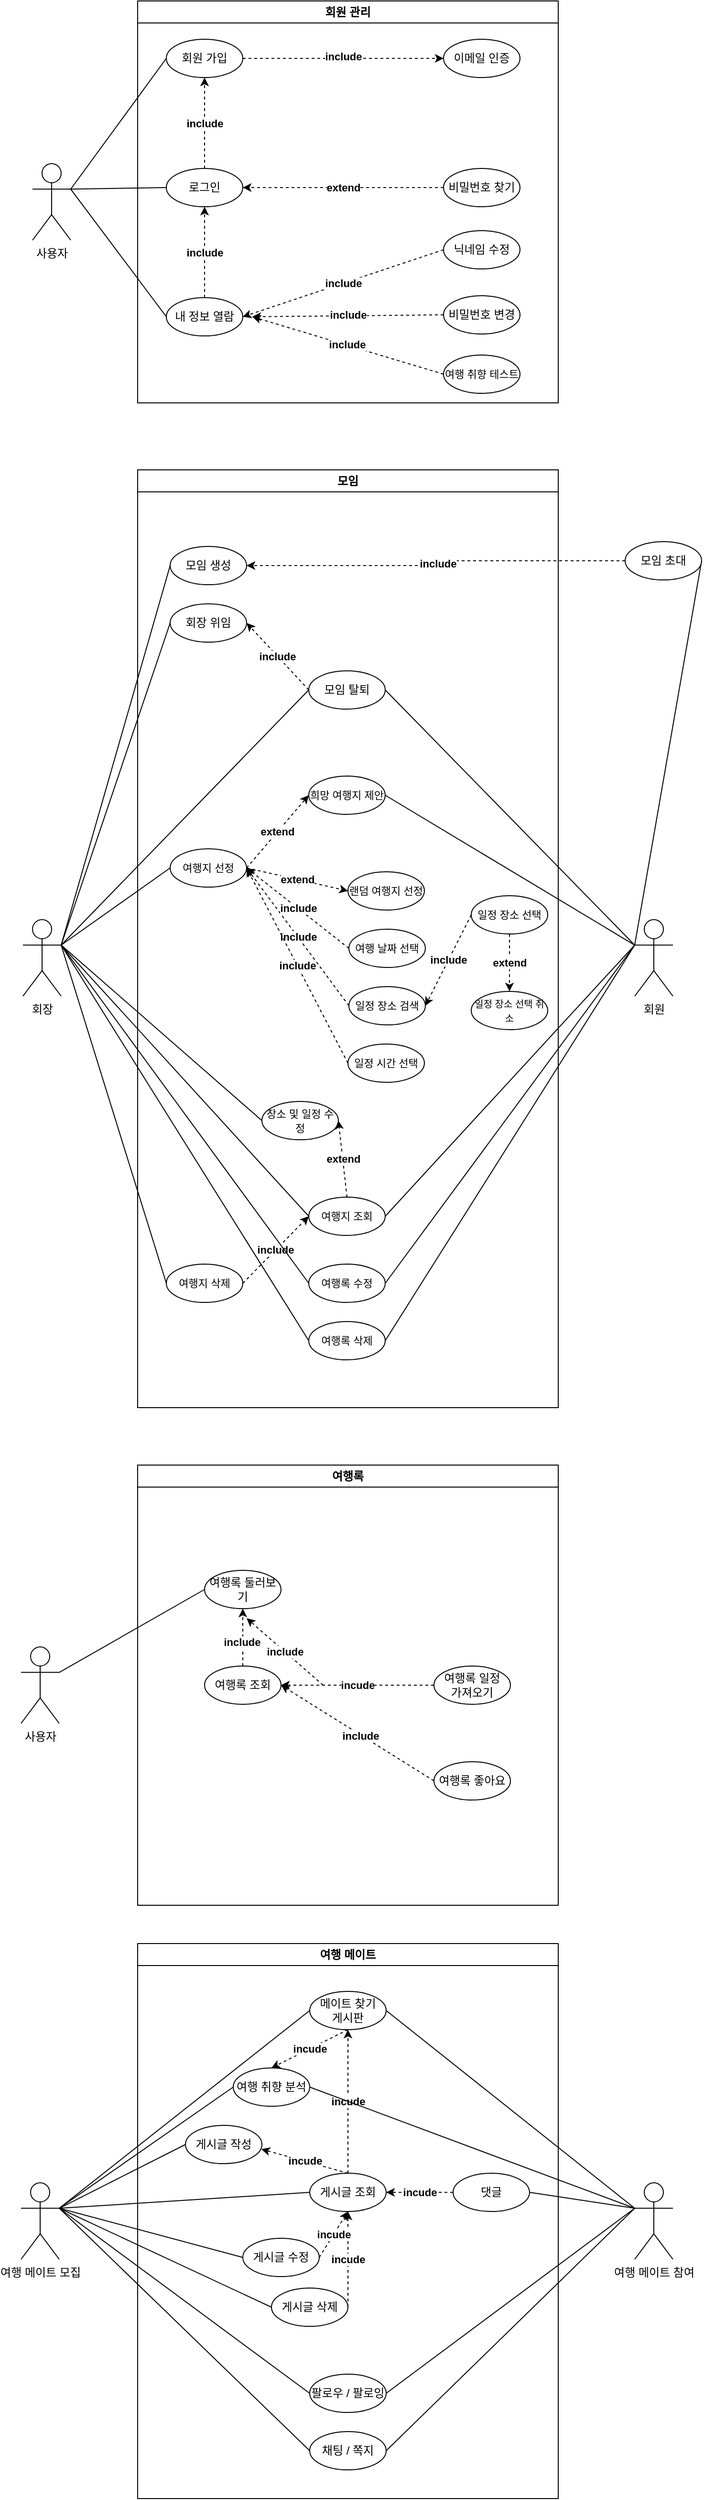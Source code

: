 <mxfile version="26.0.8">
  <diagram name="페이지-1" id="kUhNcxyiBijBxZDD_5Rj">
    <mxGraphModel dx="2074" dy="1106" grid="1" gridSize="10" guides="1" tooltips="1" connect="1" arrows="1" fold="1" page="1" pageScale="1" pageWidth="827" pageHeight="1169" math="0" shadow="0">
      <root>
        <mxCell id="0" />
        <mxCell id="1" parent="0" />
        <mxCell id="fEDJrpbhCHbC24auMyp_-1" value="사용자" style="shape=umlActor;verticalLabelPosition=bottom;verticalAlign=top;html=1;outlineConnect=0;" parent="1" vertex="1">
          <mxGeometry x="50" y="170" width="40" height="80" as="geometry" />
        </mxCell>
        <mxCell id="fEDJrpbhCHbC24auMyp_-4" value="회원 관리" style="swimlane;whiteSpace=wrap;html=1;" parent="1" vertex="1">
          <mxGeometry x="160" width="440" height="420" as="geometry">
            <mxRectangle x="150" y="80" width="140" height="30" as="alternateBounds" />
          </mxGeometry>
        </mxCell>
        <mxCell id="fEDJrpbhCHbC24auMyp_-18" style="edgeStyle=orthogonalEdgeStyle;rounded=0;orthogonalLoop=1;jettySize=auto;html=1;entryX=0;entryY=0.5;entryDx=0;entryDy=0;strokeColor=default;dashed=1;" parent="fEDJrpbhCHbC24auMyp_-4" source="fEDJrpbhCHbC24auMyp_-5" target="fEDJrpbhCHbC24auMyp_-17" edge="1">
          <mxGeometry relative="1" as="geometry" />
        </mxCell>
        <mxCell id="fEDJrpbhCHbC24auMyp_-45" value="&lt;b&gt;include&lt;/b&gt;" style="edgeLabel;html=1;align=center;verticalAlign=middle;resizable=0;points=[];" parent="fEDJrpbhCHbC24auMyp_-18" vertex="1" connectable="0">
          <mxGeometry x="0.002" y="2" relative="1" as="geometry">
            <mxPoint as="offset" />
          </mxGeometry>
        </mxCell>
        <mxCell id="fEDJrpbhCHbC24auMyp_-5" value="회원 가입" style="ellipse;whiteSpace=wrap;html=1;" parent="fEDJrpbhCHbC24auMyp_-4" vertex="1">
          <mxGeometry x="30" y="40" width="80" height="40" as="geometry" />
        </mxCell>
        <mxCell id="fEDJrpbhCHbC24auMyp_-24" value="&lt;b&gt;include&lt;/b&gt;" style="edgeStyle=orthogonalEdgeStyle;rounded=0;orthogonalLoop=1;jettySize=auto;html=1;entryX=0.5;entryY=1;entryDx=0;entryDy=0;dashed=1;" parent="fEDJrpbhCHbC24auMyp_-4" source="fEDJrpbhCHbC24auMyp_-6" target="fEDJrpbhCHbC24auMyp_-5" edge="1">
          <mxGeometry relative="1" as="geometry" />
        </mxCell>
        <mxCell id="fEDJrpbhCHbC24auMyp_-6" value="로그인" style="ellipse;whiteSpace=wrap;html=1;" parent="fEDJrpbhCHbC24auMyp_-4" vertex="1">
          <mxGeometry x="30" y="175" width="80" height="40" as="geometry" />
        </mxCell>
        <mxCell id="fEDJrpbhCHbC24auMyp_-23" value="&lt;b&gt;include&lt;/b&gt;" style="edgeStyle=orthogonalEdgeStyle;rounded=0;orthogonalLoop=1;jettySize=auto;html=1;entryX=0.5;entryY=1;entryDx=0;entryDy=0;dashed=1;" parent="fEDJrpbhCHbC24auMyp_-4" source="fEDJrpbhCHbC24auMyp_-10" target="fEDJrpbhCHbC24auMyp_-6" edge="1">
          <mxGeometry relative="1" as="geometry" />
        </mxCell>
        <mxCell id="fEDJrpbhCHbC24auMyp_-10" value="내 정보 열람" style="ellipse;whiteSpace=wrap;html=1;" parent="fEDJrpbhCHbC24auMyp_-4" vertex="1">
          <mxGeometry x="30" y="310" width="80" height="40" as="geometry" />
        </mxCell>
        <mxCell id="fEDJrpbhCHbC24auMyp_-11" value="닉네임 수정" style="ellipse;whiteSpace=wrap;html=1;" parent="fEDJrpbhCHbC24auMyp_-4" vertex="1">
          <mxGeometry x="320" y="240" width="80" height="40" as="geometry" />
        </mxCell>
        <mxCell id="fEDJrpbhCHbC24auMyp_-20" style="edgeStyle=orthogonalEdgeStyle;rounded=0;orthogonalLoop=1;jettySize=auto;html=1;entryX=1;entryY=0.5;entryDx=0;entryDy=0;dashed=1;" parent="fEDJrpbhCHbC24auMyp_-4" source="fEDJrpbhCHbC24auMyp_-12" target="fEDJrpbhCHbC24auMyp_-6" edge="1">
          <mxGeometry relative="1" as="geometry" />
        </mxCell>
        <mxCell id="fEDJrpbhCHbC24auMyp_-22" value="&lt;b&gt;extend&lt;/b&gt;" style="edgeLabel;html=1;align=center;verticalAlign=middle;resizable=0;points=[];" parent="fEDJrpbhCHbC24auMyp_-20" vertex="1" connectable="0">
          <mxGeometry x="-0.13" y="1" relative="1" as="geometry">
            <mxPoint x="-14" y="-1" as="offset" />
          </mxGeometry>
        </mxCell>
        <mxCell id="fEDJrpbhCHbC24auMyp_-12" value="비밀번호 찾기" style="ellipse;whiteSpace=wrap;html=1;" parent="fEDJrpbhCHbC24auMyp_-4" vertex="1">
          <mxGeometry x="320" y="175" width="80" height="40" as="geometry" />
        </mxCell>
        <mxCell id="fEDJrpbhCHbC24auMyp_-13" value="비밀번호 변경" style="ellipse;whiteSpace=wrap;html=1;" parent="fEDJrpbhCHbC24auMyp_-4" vertex="1">
          <mxGeometry x="320" y="308" width="80" height="40" as="geometry" />
        </mxCell>
        <mxCell id="fEDJrpbhCHbC24auMyp_-14" value="&lt;font style=&quot;font-size: 11px;&quot;&gt;여행 취향 테스트&lt;/font&gt;" style="ellipse;whiteSpace=wrap;html=1;" parent="fEDJrpbhCHbC24auMyp_-4" vertex="1">
          <mxGeometry x="320" y="370" width="80" height="40" as="geometry" />
        </mxCell>
        <mxCell id="fEDJrpbhCHbC24auMyp_-17" value="이메일 인증" style="ellipse;whiteSpace=wrap;html=1;" parent="fEDJrpbhCHbC24auMyp_-4" vertex="1">
          <mxGeometry x="320" y="40" width="80" height="40" as="geometry" />
        </mxCell>
        <mxCell id="fEDJrpbhCHbC24auMyp_-38" value="&lt;b&gt;include&lt;/b&gt;" style="endArrow=classic;html=1;rounded=0;exitX=0;exitY=0.5;exitDx=0;exitDy=0;entryX=1;entryY=0.5;entryDx=0;entryDy=0;dashed=1;" parent="fEDJrpbhCHbC24auMyp_-4" source="fEDJrpbhCHbC24auMyp_-11" target="fEDJrpbhCHbC24auMyp_-10" edge="1">
          <mxGeometry width="50" height="50" relative="1" as="geometry">
            <mxPoint x="140" y="280" as="sourcePoint" />
            <mxPoint x="190" y="230" as="targetPoint" />
          </mxGeometry>
        </mxCell>
        <mxCell id="fEDJrpbhCHbC24auMyp_-31" value="" style="endArrow=none;html=1;rounded=0;exitX=1;exitY=0.333;exitDx=0;exitDy=0;exitPerimeter=0;entryX=0;entryY=0.5;entryDx=0;entryDy=0;" parent="1" source="fEDJrpbhCHbC24auMyp_-1" target="fEDJrpbhCHbC24auMyp_-5" edge="1">
          <mxGeometry width="50" height="50" relative="1" as="geometry">
            <mxPoint x="310" y="280" as="sourcePoint" />
            <mxPoint x="360" y="230" as="targetPoint" />
          </mxGeometry>
        </mxCell>
        <mxCell id="fEDJrpbhCHbC24auMyp_-32" value="" style="endArrow=none;html=1;rounded=0;exitX=1;exitY=0.333;exitDx=0;exitDy=0;exitPerimeter=0;entryX=0;entryY=0.5;entryDx=0;entryDy=0;" parent="1" source="fEDJrpbhCHbC24auMyp_-1" target="fEDJrpbhCHbC24auMyp_-6" edge="1">
          <mxGeometry width="50" height="50" relative="1" as="geometry">
            <mxPoint x="100" y="207" as="sourcePoint" />
            <mxPoint x="210" y="70" as="targetPoint" />
          </mxGeometry>
        </mxCell>
        <mxCell id="fEDJrpbhCHbC24auMyp_-33" value="" style="endArrow=none;html=1;rounded=0;exitX=1;exitY=0.333;exitDx=0;exitDy=0;exitPerimeter=0;entryX=0;entryY=0.5;entryDx=0;entryDy=0;" parent="1" source="fEDJrpbhCHbC24auMyp_-1" target="fEDJrpbhCHbC24auMyp_-10" edge="1">
          <mxGeometry width="50" height="50" relative="1" as="geometry">
            <mxPoint x="100" y="207" as="sourcePoint" />
            <mxPoint x="210" y="160" as="targetPoint" />
          </mxGeometry>
        </mxCell>
        <mxCell id="fEDJrpbhCHbC24auMyp_-39" value="" style="endArrow=classic;html=1;rounded=0;exitX=0;exitY=0.5;exitDx=0;exitDy=0;dashed=1;" parent="1" source="fEDJrpbhCHbC24auMyp_-13" edge="1">
          <mxGeometry width="50" height="50" relative="1" as="geometry">
            <mxPoint x="310" y="280" as="sourcePoint" />
            <mxPoint x="280" y="330" as="targetPoint" />
          </mxGeometry>
        </mxCell>
        <mxCell id="fEDJrpbhCHbC24auMyp_-46" value="&lt;b&gt;include&lt;/b&gt;" style="edgeLabel;html=1;align=center;verticalAlign=middle;resizable=0;points=[];" parent="fEDJrpbhCHbC24auMyp_-39" vertex="1" connectable="0">
          <mxGeometry x="-0.002" y="-1" relative="1" as="geometry">
            <mxPoint as="offset" />
          </mxGeometry>
        </mxCell>
        <mxCell id="fEDJrpbhCHbC24auMyp_-40" value="" style="endArrow=classic;html=1;rounded=0;exitX=0;exitY=0.5;exitDx=0;exitDy=0;dashed=1;" parent="1" source="fEDJrpbhCHbC24auMyp_-14" edge="1">
          <mxGeometry width="50" height="50" relative="1" as="geometry">
            <mxPoint x="500" y="338" as="sourcePoint" />
            <mxPoint x="280" y="330" as="targetPoint" />
          </mxGeometry>
        </mxCell>
        <mxCell id="fEDJrpbhCHbC24auMyp_-47" value="&lt;b&gt;include&lt;/b&gt;" style="edgeLabel;html=1;align=center;verticalAlign=middle;resizable=0;points=[];" parent="fEDJrpbhCHbC24auMyp_-40" vertex="1" connectable="0">
          <mxGeometry x="0.017" y="-1" relative="1" as="geometry">
            <mxPoint as="offset" />
          </mxGeometry>
        </mxCell>
        <mxCell id="fEDJrpbhCHbC24auMyp_-65" value="회장" style="shape=umlActor;verticalLabelPosition=bottom;verticalAlign=top;html=1;outlineConnect=0;" parent="1" vertex="1">
          <mxGeometry x="40" y="960" width="40" height="80" as="geometry" />
        </mxCell>
        <mxCell id="fEDJrpbhCHbC24auMyp_-66" value="모임" style="swimlane;whiteSpace=wrap;html=1;" parent="1" vertex="1">
          <mxGeometry x="160" y="490" width="440" height="980" as="geometry">
            <mxRectangle x="150" y="80" width="140" height="30" as="alternateBounds" />
          </mxGeometry>
        </mxCell>
        <mxCell id="fEDJrpbhCHbC24auMyp_-69" value="모임 생성" style="ellipse;whiteSpace=wrap;html=1;" parent="fEDJrpbhCHbC24auMyp_-66" vertex="1">
          <mxGeometry x="34" y="80" width="80" height="40" as="geometry" />
        </mxCell>
        <mxCell id="fEDJrpbhCHbC24auMyp_-71" value="모임 탈퇴" style="ellipse;whiteSpace=wrap;html=1;" parent="fEDJrpbhCHbC24auMyp_-66" vertex="1">
          <mxGeometry x="179" y="210" width="80" height="40" as="geometry" />
        </mxCell>
        <mxCell id="fEDJrpbhCHbC24auMyp_-74" value="&lt;font style=&quot;font-size: 11px;&quot;&gt;희망 여행지 제안&lt;/font&gt;" style="ellipse;whiteSpace=wrap;html=1;" parent="fEDJrpbhCHbC24auMyp_-66" vertex="1">
          <mxGeometry x="179" y="320" width="80" height="40" as="geometry" />
        </mxCell>
        <mxCell id="fEDJrpbhCHbC24auMyp_-100" value="회장 위임" style="ellipse;whiteSpace=wrap;html=1;" parent="fEDJrpbhCHbC24auMyp_-66" vertex="1">
          <mxGeometry x="34" y="140" width="80" height="40" as="geometry" />
        </mxCell>
        <mxCell id="fEDJrpbhCHbC24auMyp_-103" value="&lt;b&gt;include&lt;/b&gt;" style="endArrow=classic;html=1;rounded=0;entryX=1;entryY=0.5;entryDx=0;entryDy=0;exitX=0;exitY=0.5;exitDx=0;exitDy=0;dashed=1;" parent="fEDJrpbhCHbC24auMyp_-66" source="fEDJrpbhCHbC24auMyp_-71" target="fEDJrpbhCHbC24auMyp_-100" edge="1">
          <mxGeometry width="50" height="50" relative="1" as="geometry">
            <mxPoint x="194" y="230" as="sourcePoint" />
            <mxPoint x="184" y="180" as="targetPoint" />
          </mxGeometry>
        </mxCell>
        <mxCell id="fEDJrpbhCHbC24auMyp_-120" value="&lt;font style=&quot;font-size: 11px;&quot;&gt;여행지 선정&lt;/font&gt;" style="ellipse;whiteSpace=wrap;html=1;" parent="fEDJrpbhCHbC24auMyp_-66" vertex="1">
          <mxGeometry x="34" y="396" width="80" height="40" as="geometry" />
        </mxCell>
        <mxCell id="fEDJrpbhCHbC24auMyp_-121" value="&lt;b&gt;extend&lt;/b&gt;" style="endArrow=classic;html=1;rounded=0;entryX=0;entryY=0.5;entryDx=0;entryDy=0;exitX=1;exitY=0.5;exitDx=0;exitDy=0;dashed=1;" parent="fEDJrpbhCHbC24auMyp_-66" source="fEDJrpbhCHbC24auMyp_-120" target="fEDJrpbhCHbC24auMyp_-74" edge="1">
          <mxGeometry width="50" height="50" relative="1" as="geometry">
            <mxPoint x="189" y="236" as="sourcePoint" />
            <mxPoint x="124" y="166" as="targetPoint" />
          </mxGeometry>
        </mxCell>
        <mxCell id="fEDJrpbhCHbC24auMyp_-123" value="&lt;span style=&quot;font-size: 11px;&quot;&gt;랜덤 여행지 선정&lt;/span&gt;" style="ellipse;whiteSpace=wrap;html=1;" parent="fEDJrpbhCHbC24auMyp_-66" vertex="1">
          <mxGeometry x="220" y="420" width="80" height="40" as="geometry" />
        </mxCell>
        <mxCell id="fEDJrpbhCHbC24auMyp_-124" value="&lt;b&gt;extend&lt;/b&gt;" style="endArrow=classic;html=1;rounded=0;entryX=0;entryY=0.5;entryDx=0;entryDy=0;exitX=1;exitY=0.5;exitDx=0;exitDy=0;dashed=1;" parent="fEDJrpbhCHbC24auMyp_-66" source="fEDJrpbhCHbC24auMyp_-120" target="fEDJrpbhCHbC24auMyp_-123" edge="1">
          <mxGeometry width="50" height="50" relative="1" as="geometry">
            <mxPoint x="124" y="426" as="sourcePoint" />
            <mxPoint x="189" y="366" as="targetPoint" />
          </mxGeometry>
        </mxCell>
        <mxCell id="fEDJrpbhCHbC24auMyp_-126" value="&lt;font style=&quot;font-size: 11px;&quot;&gt;여행 날짜 선택&lt;/font&gt;" style="ellipse;whiteSpace=wrap;html=1;" parent="fEDJrpbhCHbC24auMyp_-66" vertex="1">
          <mxGeometry x="221" y="480" width="80" height="40" as="geometry" />
        </mxCell>
        <mxCell id="fEDJrpbhCHbC24auMyp_-127" value="&lt;span style=&quot;font-size: 11px;&quot;&gt;일정 장소 선택&lt;/span&gt;" style="ellipse;whiteSpace=wrap;html=1;" parent="fEDJrpbhCHbC24auMyp_-66" vertex="1">
          <mxGeometry x="349" y="445" width="80" height="40" as="geometry" />
        </mxCell>
        <mxCell id="fEDJrpbhCHbC24auMyp_-128" value="&lt;span style=&quot;font-size: 11px;&quot;&gt;일정 장소 검색&lt;/span&gt;" style="ellipse;whiteSpace=wrap;html=1;" parent="fEDJrpbhCHbC24auMyp_-66" vertex="1">
          <mxGeometry x="221" y="540" width="80" height="40" as="geometry" />
        </mxCell>
        <mxCell id="fEDJrpbhCHbC24auMyp_-129" value="&lt;font style=&quot;font-size: 10px;&quot;&gt;일정 장소 선택 취소&lt;/font&gt;" style="ellipse;whiteSpace=wrap;html=1;" parent="fEDJrpbhCHbC24auMyp_-66" vertex="1">
          <mxGeometry x="349" y="545" width="80" height="40" as="geometry" />
        </mxCell>
        <mxCell id="fEDJrpbhCHbC24auMyp_-134" value="&lt;b&gt;include&lt;/b&gt;" style="endArrow=classic;html=1;rounded=0;exitX=0;exitY=0.5;exitDx=0;exitDy=0;dashed=1;entryX=1;entryY=0.5;entryDx=0;entryDy=0;" parent="fEDJrpbhCHbC24auMyp_-66" source="fEDJrpbhCHbC24auMyp_-128" target="fEDJrpbhCHbC24auMyp_-120" edge="1">
          <mxGeometry width="50" height="50" relative="1" as="geometry">
            <mxPoint x="231" y="510" as="sourcePoint" />
            <mxPoint x="130" y="430" as="targetPoint" />
          </mxGeometry>
        </mxCell>
        <mxCell id="fEDJrpbhCHbC24auMyp_-133" value="&lt;b&gt;include&lt;/b&gt;" style="endArrow=classic;html=1;rounded=0;exitX=0;exitY=0.5;exitDx=0;exitDy=0;dashed=1;entryX=1;entryY=0.5;entryDx=0;entryDy=0;" parent="fEDJrpbhCHbC24auMyp_-66" source="fEDJrpbhCHbC24auMyp_-126" target="fEDJrpbhCHbC24auMyp_-120" edge="1">
          <mxGeometry width="50" height="50" relative="1" as="geometry">
            <mxPoint x="189" y="240" as="sourcePoint" />
            <mxPoint x="120" y="420" as="targetPoint" />
          </mxGeometry>
        </mxCell>
        <mxCell id="fEDJrpbhCHbC24auMyp_-135" value="&lt;b&gt;include&lt;/b&gt;" style="endArrow=classic;html=1;rounded=0;exitX=0;exitY=0.5;exitDx=0;exitDy=0;dashed=1;entryX=1;entryY=0.5;entryDx=0;entryDy=0;" parent="fEDJrpbhCHbC24auMyp_-66" source="fEDJrpbhCHbC24auMyp_-127" target="fEDJrpbhCHbC24auMyp_-128" edge="1">
          <mxGeometry width="50" height="50" relative="1" as="geometry">
            <mxPoint x="231" y="510" as="sourcePoint" />
            <mxPoint x="124" y="426" as="targetPoint" />
          </mxGeometry>
        </mxCell>
        <mxCell id="fEDJrpbhCHbC24auMyp_-136" value="&lt;b&gt;extend&lt;/b&gt;" style="endArrow=classic;html=1;rounded=0;entryX=0.5;entryY=0;entryDx=0;entryDy=0;exitX=0.5;exitY=1;exitDx=0;exitDy=0;dashed=1;" parent="fEDJrpbhCHbC24auMyp_-66" source="fEDJrpbhCHbC24auMyp_-127" target="fEDJrpbhCHbC24auMyp_-129" edge="1">
          <mxGeometry width="50" height="50" relative="1" as="geometry">
            <mxPoint x="124" y="426" as="sourcePoint" />
            <mxPoint x="189" y="350" as="targetPoint" />
          </mxGeometry>
        </mxCell>
        <mxCell id="fEDJrpbhCHbC24auMyp_-137" value="&lt;span style=&quot;font-size: 11px;&quot;&gt;일정 시간 선택&lt;/span&gt;" style="ellipse;whiteSpace=wrap;html=1;" parent="fEDJrpbhCHbC24auMyp_-66" vertex="1">
          <mxGeometry x="220" y="600" width="80" height="40" as="geometry" />
        </mxCell>
        <mxCell id="fEDJrpbhCHbC24auMyp_-139" value="&lt;b&gt;include&lt;/b&gt;" style="endArrow=classic;html=1;rounded=0;exitX=0;exitY=0.5;exitDx=0;exitDy=0;dashed=1;entryX=1;entryY=0.5;entryDx=0;entryDy=0;" parent="fEDJrpbhCHbC24auMyp_-66" source="fEDJrpbhCHbC24auMyp_-137" target="fEDJrpbhCHbC24auMyp_-120" edge="1">
          <mxGeometry width="50" height="50" relative="1" as="geometry">
            <mxPoint x="231" y="570" as="sourcePoint" />
            <mxPoint x="124" y="426" as="targetPoint" />
          </mxGeometry>
        </mxCell>
        <mxCell id="fEDJrpbhCHbC24auMyp_-140" value="&lt;font style=&quot;font-size: 11px;&quot;&gt;여행지 조회&lt;/font&gt;" style="ellipse;whiteSpace=wrap;html=1;" parent="fEDJrpbhCHbC24auMyp_-66" vertex="1">
          <mxGeometry x="179" y="760" width="80" height="40" as="geometry" />
        </mxCell>
        <mxCell id="fEDJrpbhCHbC24auMyp_-143" value="&lt;font style=&quot;font-size: 11px;&quot;&gt;장소 및 일정 수정&lt;/font&gt;" style="ellipse;whiteSpace=wrap;html=1;" parent="fEDJrpbhCHbC24auMyp_-66" vertex="1">
          <mxGeometry x="130" y="660" width="80" height="40" as="geometry" />
        </mxCell>
        <mxCell id="fEDJrpbhCHbC24auMyp_-144" value="&lt;b&gt;extend&lt;/b&gt;" style="endArrow=classic;html=1;rounded=0;entryX=1;entryY=0.5;entryDx=0;entryDy=0;exitX=0.5;exitY=0;exitDx=0;exitDy=0;dashed=1;" parent="fEDJrpbhCHbC24auMyp_-66" source="fEDJrpbhCHbC24auMyp_-140" target="fEDJrpbhCHbC24auMyp_-143" edge="1">
          <mxGeometry x="-0.003" width="50" height="50" relative="1" as="geometry">
            <mxPoint x="180" y="800" as="sourcePoint" />
            <mxPoint x="180" y="860" as="targetPoint" />
            <mxPoint as="offset" />
          </mxGeometry>
        </mxCell>
        <mxCell id="fEDJrpbhCHbC24auMyp_-146" value="&lt;font style=&quot;font-size: 11px;&quot;&gt;여행록 수정&lt;/font&gt;" style="ellipse;whiteSpace=wrap;html=1;" parent="fEDJrpbhCHbC24auMyp_-66" vertex="1">
          <mxGeometry x="179" y="830" width="80" height="40" as="geometry" />
        </mxCell>
        <mxCell id="fEDJrpbhCHbC24auMyp_-147" value="&lt;font style=&quot;font-size: 11px;&quot;&gt;여행록 삭제&lt;/font&gt;" style="ellipse;whiteSpace=wrap;html=1;" parent="fEDJrpbhCHbC24auMyp_-66" vertex="1">
          <mxGeometry x="179" y="890" width="80" height="40" as="geometry" />
        </mxCell>
        <mxCell id="fEDJrpbhCHbC24auMyp_-152" value="&lt;font style=&quot;font-size: 11px;&quot;&gt;여행지 삭제&lt;/font&gt;" style="ellipse;whiteSpace=wrap;html=1;" parent="fEDJrpbhCHbC24auMyp_-66" vertex="1">
          <mxGeometry x="30" y="830" width="80" height="40" as="geometry" />
        </mxCell>
        <mxCell id="fEDJrpbhCHbC24auMyp_-154" value="&lt;b&gt;include&lt;/b&gt;" style="endArrow=classic;html=1;rounded=0;entryX=0;entryY=0.5;entryDx=0;entryDy=0;exitX=1;exitY=0.5;exitDx=0;exitDy=0;dashed=1;" parent="fEDJrpbhCHbC24auMyp_-66" source="fEDJrpbhCHbC24auMyp_-152" target="fEDJrpbhCHbC24auMyp_-140" edge="1">
          <mxGeometry x="-0.003" width="50" height="50" relative="1" as="geometry">
            <mxPoint x="229" y="770" as="sourcePoint" />
            <mxPoint x="220" y="690" as="targetPoint" />
            <mxPoint as="offset" />
          </mxGeometry>
        </mxCell>
        <mxCell id="fEDJrpbhCHbC24auMyp_-82" value="" style="endArrow=none;html=1;rounded=0;exitX=1;exitY=0.333;exitDx=0;exitDy=0;exitPerimeter=0;entryX=0;entryY=0.5;entryDx=0;entryDy=0;" parent="1" source="fEDJrpbhCHbC24auMyp_-65" target="fEDJrpbhCHbC24auMyp_-69" edge="1">
          <mxGeometry width="50" height="50" relative="1" as="geometry">
            <mxPoint x="310" y="770" as="sourcePoint" />
            <mxPoint x="360" y="720" as="targetPoint" />
          </mxGeometry>
        </mxCell>
        <mxCell id="fEDJrpbhCHbC24auMyp_-83" value="" style="endArrow=none;html=1;rounded=0;exitX=1;exitY=0.333;exitDx=0;exitDy=0;exitPerimeter=0;entryX=0;entryY=0.5;entryDx=0;entryDy=0;" parent="1" source="fEDJrpbhCHbC24auMyp_-65" target="fEDJrpbhCHbC24auMyp_-71" edge="1">
          <mxGeometry width="50" height="50" relative="1" as="geometry">
            <mxPoint x="100" y="697" as="sourcePoint" />
            <mxPoint x="210" y="560" as="targetPoint" />
          </mxGeometry>
        </mxCell>
        <mxCell id="fEDJrpbhCHbC24auMyp_-92" value="회원" style="shape=umlActor;verticalLabelPosition=bottom;verticalAlign=top;html=1;outlineConnect=0;" parent="1" vertex="1">
          <mxGeometry x="680" y="960" width="40" height="80" as="geometry" />
        </mxCell>
        <mxCell id="fEDJrpbhCHbC24auMyp_-95" value="" style="endArrow=none;html=1;rounded=0;exitX=0;exitY=0.333;exitDx=0;exitDy=0;exitPerimeter=0;entryX=1;entryY=0.5;entryDx=0;entryDy=0;" parent="1" source="fEDJrpbhCHbC24auMyp_-92" target="fEDJrpbhCHbC24auMyp_-80" edge="1">
          <mxGeometry width="50" height="50" relative="1" as="geometry">
            <mxPoint x="100" y="697" as="sourcePoint" />
            <mxPoint x="210" y="560" as="targetPoint" />
          </mxGeometry>
        </mxCell>
        <mxCell id="fEDJrpbhCHbC24auMyp_-99" value="" style="endArrow=none;html=1;rounded=0;entryX=1;entryY=0.5;entryDx=0;entryDy=0;exitX=0;exitY=0.333;exitDx=0;exitDy=0;exitPerimeter=0;" parent="1" source="fEDJrpbhCHbC24auMyp_-92" target="fEDJrpbhCHbC24auMyp_-71" edge="1">
          <mxGeometry width="50" height="50" relative="1" as="geometry">
            <mxPoint x="660" y="680" as="sourcePoint" />
            <mxPoint x="430" y="630" as="targetPoint" />
          </mxGeometry>
        </mxCell>
        <mxCell id="fEDJrpbhCHbC24auMyp_-117" value="" style="endArrow=none;html=1;rounded=0;entryX=0;entryY=0.5;entryDx=0;entryDy=0;exitX=1;exitY=0.333;exitDx=0;exitDy=0;exitPerimeter=0;" parent="1" source="fEDJrpbhCHbC24auMyp_-65" target="fEDJrpbhCHbC24auMyp_-100" edge="1">
          <mxGeometry width="50" height="50" relative="1" as="geometry">
            <mxPoint x="90" y="690" as="sourcePoint" />
            <mxPoint x="355" y="690" as="targetPoint" />
          </mxGeometry>
        </mxCell>
        <mxCell id="fEDJrpbhCHbC24auMyp_-118" value="" style="endArrow=none;html=1;rounded=0;entryX=1;entryY=0.5;entryDx=0;entryDy=0;exitX=0;exitY=0.333;exitDx=0;exitDy=0;exitPerimeter=0;" parent="1" source="fEDJrpbhCHbC24auMyp_-92" target="fEDJrpbhCHbC24auMyp_-74" edge="1">
          <mxGeometry width="50" height="50" relative="1" as="geometry">
            <mxPoint x="660" y="680" as="sourcePoint" />
            <mxPoint x="435" y="690" as="targetPoint" />
          </mxGeometry>
        </mxCell>
        <mxCell id="fEDJrpbhCHbC24auMyp_-125" value="" style="endArrow=none;html=1;rounded=0;exitX=1;exitY=0.333;exitDx=0;exitDy=0;exitPerimeter=0;entryX=0;entryY=0.5;entryDx=0;entryDy=0;" parent="1" source="fEDJrpbhCHbC24auMyp_-65" target="fEDJrpbhCHbC24auMyp_-120" edge="1">
          <mxGeometry width="50" height="50" relative="1" as="geometry">
            <mxPoint x="90" y="917" as="sourcePoint" />
            <mxPoint x="349" y="730" as="targetPoint" />
          </mxGeometry>
        </mxCell>
        <mxCell id="fEDJrpbhCHbC24auMyp_-141" value="" style="endArrow=none;html=1;rounded=0;exitX=1;exitY=0.333;exitDx=0;exitDy=0;exitPerimeter=0;entryX=0;entryY=0.5;entryDx=0;entryDy=0;" parent="1" source="fEDJrpbhCHbC24auMyp_-65" target="fEDJrpbhCHbC24auMyp_-140" edge="1">
          <mxGeometry width="50" height="50" relative="1" as="geometry">
            <mxPoint x="90" y="917" as="sourcePoint" />
            <mxPoint x="204" y="916" as="targetPoint" />
          </mxGeometry>
        </mxCell>
        <mxCell id="fEDJrpbhCHbC24auMyp_-142" value="" style="endArrow=none;html=1;rounded=0;exitX=0;exitY=0.333;exitDx=0;exitDy=0;exitPerimeter=0;entryX=1;entryY=0.5;entryDx=0;entryDy=0;" parent="1" source="fEDJrpbhCHbC24auMyp_-92" target="fEDJrpbhCHbC24auMyp_-140" edge="1">
          <mxGeometry width="50" height="50" relative="1" as="geometry">
            <mxPoint x="90" y="974" as="sourcePoint" />
            <mxPoint x="350" y="1260" as="targetPoint" />
          </mxGeometry>
        </mxCell>
        <mxCell id="fEDJrpbhCHbC24auMyp_-145" value="" style="endArrow=none;html=1;rounded=0;exitX=1;exitY=0.333;exitDx=0;exitDy=0;exitPerimeter=0;entryX=0;entryY=0.5;entryDx=0;entryDy=0;" parent="1" source="fEDJrpbhCHbC24auMyp_-65" target="fEDJrpbhCHbC24auMyp_-143" edge="1">
          <mxGeometry width="50" height="50" relative="1" as="geometry">
            <mxPoint x="90" y="997" as="sourcePoint" />
            <mxPoint x="350" y="1260" as="targetPoint" />
          </mxGeometry>
        </mxCell>
        <mxCell id="fEDJrpbhCHbC24auMyp_-148" value="" style="endArrow=none;html=1;rounded=0;entryX=1;entryY=0.5;entryDx=0;entryDy=0;exitX=0;exitY=0.333;exitDx=0;exitDy=0;exitPerimeter=0;" parent="1" source="fEDJrpbhCHbC24auMyp_-92" target="fEDJrpbhCHbC24auMyp_-146" edge="1">
          <mxGeometry width="50" height="50" relative="1" as="geometry">
            <mxPoint x="670" y="1010" as="sourcePoint" />
            <mxPoint x="429" y="1280" as="targetPoint" />
          </mxGeometry>
        </mxCell>
        <mxCell id="fEDJrpbhCHbC24auMyp_-149" value="" style="endArrow=none;html=1;rounded=0;entryX=1;entryY=0.5;entryDx=0;entryDy=0;exitX=0;exitY=0.333;exitDx=0;exitDy=0;exitPerimeter=0;" parent="1" source="fEDJrpbhCHbC24auMyp_-92" target="fEDJrpbhCHbC24auMyp_-147" edge="1">
          <mxGeometry width="50" height="50" relative="1" as="geometry">
            <mxPoint x="680" y="990" as="sourcePoint" />
            <mxPoint x="429" y="1350" as="targetPoint" />
          </mxGeometry>
        </mxCell>
        <mxCell id="fEDJrpbhCHbC24auMyp_-150" value="" style="endArrow=none;html=1;rounded=0;exitX=1;exitY=0.333;exitDx=0;exitDy=0;exitPerimeter=0;entryX=0;entryY=0.5;entryDx=0;entryDy=0;" parent="1" source="fEDJrpbhCHbC24auMyp_-65" target="fEDJrpbhCHbC24auMyp_-146" edge="1">
          <mxGeometry width="50" height="50" relative="1" as="geometry">
            <mxPoint x="90" y="997" as="sourcePoint" />
            <mxPoint x="349" y="1280" as="targetPoint" />
          </mxGeometry>
        </mxCell>
        <mxCell id="fEDJrpbhCHbC24auMyp_-151" value="" style="endArrow=none;html=1;rounded=0;exitX=1;exitY=0.333;exitDx=0;exitDy=0;exitPerimeter=0;entryX=0;entryY=0.5;entryDx=0;entryDy=0;" parent="1" source="fEDJrpbhCHbC24auMyp_-65" target="fEDJrpbhCHbC24auMyp_-147" edge="1">
          <mxGeometry width="50" height="50" relative="1" as="geometry">
            <mxPoint x="90" y="997" as="sourcePoint" />
            <mxPoint x="349" y="1350" as="targetPoint" />
          </mxGeometry>
        </mxCell>
        <mxCell id="fEDJrpbhCHbC24auMyp_-153" value="" style="endArrow=none;html=1;rounded=0;entryX=0;entryY=0.5;entryDx=0;entryDy=0;exitX=1;exitY=0.333;exitDx=0;exitDy=0;exitPerimeter=0;" parent="1" source="fEDJrpbhCHbC24auMyp_-65" target="fEDJrpbhCHbC24auMyp_-152" edge="1">
          <mxGeometry width="50" height="50" relative="1" as="geometry">
            <mxPoint x="90" y="990" as="sourcePoint" />
            <mxPoint x="349" y="1410" as="targetPoint" />
          </mxGeometry>
        </mxCell>
        <mxCell id="fEDJrpbhCHbC24auMyp_-185" value="사용자" style="shape=umlActor;verticalLabelPosition=bottom;verticalAlign=top;html=1;outlineConnect=0;" parent="1" vertex="1">
          <mxGeometry x="38" y="1720" width="40" height="80" as="geometry" />
        </mxCell>
        <mxCell id="fEDJrpbhCHbC24auMyp_-186" value="여행록" style="swimlane;whiteSpace=wrap;html=1;" parent="1" vertex="1">
          <mxGeometry x="160" y="1530" width="440" height="460" as="geometry">
            <mxRectangle x="150" y="80" width="140" height="30" as="alternateBounds" />
          </mxGeometry>
        </mxCell>
        <mxCell id="fEDJrpbhCHbC24auMyp_-189" value="여행록 둘러보기" style="ellipse;whiteSpace=wrap;html=1;" parent="fEDJrpbhCHbC24auMyp_-186" vertex="1">
          <mxGeometry x="70" y="110" width="80" height="40" as="geometry" />
        </mxCell>
        <mxCell id="fEDJrpbhCHbC24auMyp_-192" value="여행록 조회" style="ellipse;whiteSpace=wrap;html=1;" parent="fEDJrpbhCHbC24auMyp_-186" vertex="1">
          <mxGeometry x="70" y="210" width="80" height="40" as="geometry" />
        </mxCell>
        <mxCell id="fEDJrpbhCHbC24auMyp_-194" value="&lt;b&gt;include&lt;/b&gt;" style="endArrow=classic;html=1;rounded=0;entryX=1;entryY=0.5;entryDx=0;entryDy=0;exitX=0;exitY=0.5;exitDx=0;exitDy=0;dashed=1;" parent="fEDJrpbhCHbC24auMyp_-186" edge="1">
          <mxGeometry width="50" height="50" relative="1" as="geometry">
            <mxPoint x="194" y="230" as="sourcePoint" />
            <mxPoint x="114" y="160" as="targetPoint" />
          </mxGeometry>
        </mxCell>
        <mxCell id="fEDJrpbhCHbC24auMyp_-234" value="여행록 일정&lt;div&gt;가져오기&lt;/div&gt;" style="ellipse;whiteSpace=wrap;html=1;" parent="fEDJrpbhCHbC24auMyp_-186" vertex="1">
          <mxGeometry x="310" y="210" width="80" height="40" as="geometry" />
        </mxCell>
        <mxCell id="fEDJrpbhCHbC24auMyp_-235" value="여행록 좋아요" style="ellipse;whiteSpace=wrap;html=1;" parent="fEDJrpbhCHbC24auMyp_-186" vertex="1">
          <mxGeometry x="310" y="310" width="80" height="40" as="geometry" />
        </mxCell>
        <mxCell id="fEDJrpbhCHbC24auMyp_-237" value="" style="endArrow=classic;html=1;rounded=0;exitX=0.5;exitY=0;exitDx=0;exitDy=0;entryX=0.5;entryY=1;entryDx=0;entryDy=0;dashed=1;" parent="fEDJrpbhCHbC24auMyp_-186" source="fEDJrpbhCHbC24auMyp_-192" target="fEDJrpbhCHbC24auMyp_-189" edge="1">
          <mxGeometry width="50" height="50" relative="1" as="geometry">
            <mxPoint x="150" y="110" as="sourcePoint" />
            <mxPoint x="200" y="60" as="targetPoint" />
          </mxGeometry>
        </mxCell>
        <mxCell id="fEDJrpbhCHbC24auMyp_-240" value="&lt;b&gt;include&lt;/b&gt;" style="edgeLabel;html=1;align=center;verticalAlign=middle;resizable=0;points=[];" parent="fEDJrpbhCHbC24auMyp_-237" vertex="1" connectable="0">
          <mxGeometry x="-0.159" y="1" relative="1" as="geometry">
            <mxPoint as="offset" />
          </mxGeometry>
        </mxCell>
        <mxCell id="fEDJrpbhCHbC24auMyp_-238" value="&lt;b&gt;incude&lt;/b&gt;" style="endArrow=classic;html=1;rounded=0;exitX=0;exitY=0.5;exitDx=0;exitDy=0;entryX=1;entryY=0.5;entryDx=0;entryDy=0;dashed=1;" parent="fEDJrpbhCHbC24auMyp_-186" source="fEDJrpbhCHbC24auMyp_-234" target="fEDJrpbhCHbC24auMyp_-192" edge="1">
          <mxGeometry width="50" height="50" relative="1" as="geometry">
            <mxPoint x="120" y="220" as="sourcePoint" />
            <mxPoint x="120" y="160" as="targetPoint" />
            <mxPoint as="offset" />
          </mxGeometry>
        </mxCell>
        <mxCell id="fEDJrpbhCHbC24auMyp_-239" value="" style="endArrow=classic;html=1;rounded=0;exitX=0;exitY=0.5;exitDx=0;exitDy=0;entryX=1;entryY=0.5;entryDx=0;entryDy=0;dashed=1;" parent="fEDJrpbhCHbC24auMyp_-186" source="fEDJrpbhCHbC24auMyp_-235" target="fEDJrpbhCHbC24auMyp_-192" edge="1">
          <mxGeometry width="50" height="50" relative="1" as="geometry">
            <mxPoint x="320" y="240" as="sourcePoint" />
            <mxPoint x="160" y="240" as="targetPoint" />
          </mxGeometry>
        </mxCell>
        <mxCell id="fEDJrpbhCHbC24auMyp_-241" value="&lt;b&gt;include&lt;/b&gt;" style="edgeLabel;html=1;align=center;verticalAlign=middle;resizable=0;points=[];" parent="fEDJrpbhCHbC24auMyp_-239" vertex="1" connectable="0">
          <mxGeometry x="-0.036" y="1" relative="1" as="geometry">
            <mxPoint as="offset" />
          </mxGeometry>
        </mxCell>
        <mxCell id="fEDJrpbhCHbC24auMyp_-216" value="" style="endArrow=none;html=1;rounded=0;exitX=1;exitY=0.333;exitDx=0;exitDy=0;exitPerimeter=0;entryX=0;entryY=0.5;entryDx=0;entryDy=0;" parent="1" source="fEDJrpbhCHbC24auMyp_-185" target="fEDJrpbhCHbC24auMyp_-189" edge="1">
          <mxGeometry width="50" height="50" relative="1" as="geometry">
            <mxPoint x="310" y="1810" as="sourcePoint" />
            <mxPoint x="360" y="1760" as="targetPoint" />
          </mxGeometry>
        </mxCell>
        <mxCell id="fEDJrpbhCHbC24auMyp_-255" value="여행 메이트 모집" style="shape=umlActor;verticalLabelPosition=bottom;verticalAlign=top;html=1;outlineConnect=0;" parent="1" vertex="1">
          <mxGeometry x="38" y="2280" width="40" height="80" as="geometry" />
        </mxCell>
        <mxCell id="fEDJrpbhCHbC24auMyp_-256" value="여행 메이트" style="swimlane;whiteSpace=wrap;html=1;" parent="1" vertex="1">
          <mxGeometry x="160" y="2030" width="440" height="580" as="geometry">
            <mxRectangle x="150" y="80" width="140" height="30" as="alternateBounds" />
          </mxGeometry>
        </mxCell>
        <mxCell id="fEDJrpbhCHbC24auMyp_-257" value="메이트 찾기&lt;div&gt;게시판&lt;/div&gt;" style="ellipse;whiteSpace=wrap;html=1;" parent="fEDJrpbhCHbC24auMyp_-256" vertex="1">
          <mxGeometry x="180" y="50" width="80" height="40" as="geometry" />
        </mxCell>
        <mxCell id="fEDJrpbhCHbC24auMyp_-258" value="여행 취향 분석" style="ellipse;whiteSpace=wrap;html=1;" parent="fEDJrpbhCHbC24auMyp_-256" vertex="1">
          <mxGeometry x="100" y="130" width="80" height="40" as="geometry" />
        </mxCell>
        <mxCell id="fEDJrpbhCHbC24auMyp_-264" value="&lt;b&gt;incude&lt;/b&gt;" style="endArrow=classic;html=1;rounded=0;exitX=0.5;exitY=0;exitDx=0;exitDy=0;entryX=0.5;entryY=1;entryDx=0;entryDy=0;dashed=1;" parent="fEDJrpbhCHbC24auMyp_-256" source="fEDJrpbhCHbC24auMyp_-260" target="fEDJrpbhCHbC24auMyp_-257" edge="1">
          <mxGeometry width="50" height="50" relative="1" as="geometry">
            <mxPoint x="120" y="220" as="sourcePoint" />
            <mxPoint x="120" y="160" as="targetPoint" />
            <mxPoint as="offset" />
          </mxGeometry>
        </mxCell>
        <mxCell id="fEDJrpbhCHbC24auMyp_-270" value="&lt;b&gt;incude&lt;/b&gt;" style="endArrow=classic;html=1;rounded=0;exitX=0.5;exitY=1;exitDx=0;exitDy=0;entryX=0.5;entryY=0;entryDx=0;entryDy=0;dashed=1;" parent="fEDJrpbhCHbC24auMyp_-256" source="fEDJrpbhCHbC24auMyp_-257" target="fEDJrpbhCHbC24auMyp_-258" edge="1">
          <mxGeometry width="50" height="50" relative="1" as="geometry">
            <mxPoint x="300" y="210" as="sourcePoint" />
            <mxPoint x="210" y="160" as="targetPoint" />
            <mxPoint as="offset" />
          </mxGeometry>
        </mxCell>
        <mxCell id="fEDJrpbhCHbC24auMyp_-274" value="&lt;b&gt;incude&lt;/b&gt;" style="endArrow=classic;html=1;rounded=0;exitX=1;exitY=0.5;exitDx=0;exitDy=0;entryX=0.5;entryY=1;entryDx=0;entryDy=0;dashed=1;" parent="fEDJrpbhCHbC24auMyp_-256" source="fEDJrpbhCHbC24auMyp_-261" target="fEDJrpbhCHbC24auMyp_-260" edge="1">
          <mxGeometry width="50" height="50" relative="1" as="geometry">
            <mxPoint x="190" y="290" as="sourcePoint" />
            <mxPoint x="230" y="246" as="targetPoint" />
            <mxPoint as="offset" />
          </mxGeometry>
        </mxCell>
        <mxCell id="fEDJrpbhCHbC24auMyp_-277" value="게시글 작성" style="ellipse;whiteSpace=wrap;html=1;" parent="fEDJrpbhCHbC24auMyp_-256" vertex="1">
          <mxGeometry x="50" y="190" width="80" height="40" as="geometry" />
        </mxCell>
        <mxCell id="fEDJrpbhCHbC24auMyp_-260" value="게시글 조회" style="ellipse;whiteSpace=wrap;html=1;" parent="fEDJrpbhCHbC24auMyp_-256" vertex="1">
          <mxGeometry x="180" y="240" width="80" height="40" as="geometry" />
        </mxCell>
        <mxCell id="fEDJrpbhCHbC24auMyp_-272" value="게시글 수정" style="ellipse;whiteSpace=wrap;html=1;" parent="fEDJrpbhCHbC24auMyp_-256" vertex="1">
          <mxGeometry x="110" y="308" width="80" height="40" as="geometry" />
        </mxCell>
        <mxCell id="fEDJrpbhCHbC24auMyp_-273" value="&lt;b&gt;incude&lt;/b&gt;" style="endArrow=classic;html=1;rounded=0;exitX=1;exitY=0.5;exitDx=0;exitDy=0;entryX=0.5;entryY=1;entryDx=0;entryDy=0;dashed=1;" parent="fEDJrpbhCHbC24auMyp_-256" source="fEDJrpbhCHbC24auMyp_-272" target="fEDJrpbhCHbC24auMyp_-260" edge="1">
          <mxGeometry width="50" height="50" relative="1" as="geometry">
            <mxPoint x="230" y="206" as="sourcePoint" />
            <mxPoint x="230" y="100" as="targetPoint" />
            <mxPoint as="offset" />
          </mxGeometry>
        </mxCell>
        <mxCell id="fEDJrpbhCHbC24auMyp_-261" value="게시글 삭제" style="ellipse;whiteSpace=wrap;html=1;" parent="fEDJrpbhCHbC24auMyp_-256" vertex="1">
          <mxGeometry x="140" y="360" width="80" height="40" as="geometry" />
        </mxCell>
        <mxCell id="fEDJrpbhCHbC24auMyp_-280" value="&lt;b&gt;incude&lt;/b&gt;" style="endArrow=classic;html=1;rounded=0;exitX=0.5;exitY=0;exitDx=0;exitDy=0;entryX=0.993;entryY=0.621;entryDx=0;entryDy=0;dashed=1;entryPerimeter=0;" parent="fEDJrpbhCHbC24auMyp_-256" source="fEDJrpbhCHbC24auMyp_-260" target="fEDJrpbhCHbC24auMyp_-277" edge="1">
          <mxGeometry width="50" height="50" relative="1" as="geometry">
            <mxPoint x="190" y="362" as="sourcePoint" />
            <mxPoint x="230" y="318" as="targetPoint" />
            <mxPoint as="offset" />
          </mxGeometry>
        </mxCell>
        <mxCell id="fEDJrpbhCHbC24auMyp_-282" value="댓글" style="ellipse;whiteSpace=wrap;html=1;" parent="fEDJrpbhCHbC24auMyp_-256" vertex="1">
          <mxGeometry x="330" y="240" width="80" height="40" as="geometry" />
        </mxCell>
        <mxCell id="fEDJrpbhCHbC24auMyp_-284" value="&lt;b&gt;incude&lt;/b&gt;" style="endArrow=classic;html=1;rounded=0;exitX=0;exitY=0.5;exitDx=0;exitDy=0;entryX=1;entryY=0.5;entryDx=0;entryDy=0;dashed=1;" parent="fEDJrpbhCHbC24auMyp_-256" source="fEDJrpbhCHbC24auMyp_-282" target="fEDJrpbhCHbC24auMyp_-260" edge="1">
          <mxGeometry width="50" height="50" relative="1" as="geometry">
            <mxPoint x="230" y="250" as="sourcePoint" />
            <mxPoint x="139" y="225" as="targetPoint" />
            <mxPoint as="offset" />
          </mxGeometry>
        </mxCell>
        <mxCell id="fEDJrpbhCHbC24auMyp_-285" value="팔로우 / 팔로잉" style="ellipse;whiteSpace=wrap;html=1;" parent="fEDJrpbhCHbC24auMyp_-256" vertex="1">
          <mxGeometry x="180" y="450" width="80" height="40" as="geometry" />
        </mxCell>
        <mxCell id="fEDJrpbhCHbC24auMyp_-286" value="채팅 / 쪽지" style="ellipse;whiteSpace=wrap;html=1;" parent="fEDJrpbhCHbC24auMyp_-256" vertex="1">
          <mxGeometry x="180" y="510" width="80" height="40" as="geometry" />
        </mxCell>
        <mxCell id="fEDJrpbhCHbC24auMyp_-267" value="" style="endArrow=none;html=1;rounded=0;exitX=1;exitY=0.333;exitDx=0;exitDy=0;exitPerimeter=0;entryX=0;entryY=0.5;entryDx=0;entryDy=0;" parent="1" source="fEDJrpbhCHbC24auMyp_-255" target="fEDJrpbhCHbC24auMyp_-257" edge="1">
          <mxGeometry width="50" height="50" relative="1" as="geometry">
            <mxPoint x="310" y="2310" as="sourcePoint" />
            <mxPoint x="360" y="2260" as="targetPoint" />
          </mxGeometry>
        </mxCell>
        <mxCell id="fEDJrpbhCHbC24auMyp_-268" value="여행 메이트 참여" style="shape=umlActor;verticalLabelPosition=bottom;verticalAlign=top;html=1;outlineConnect=0;" parent="1" vertex="1">
          <mxGeometry x="680" y="2280" width="40" height="80" as="geometry" />
        </mxCell>
        <mxCell id="fEDJrpbhCHbC24auMyp_-269" value="" style="endArrow=none;html=1;rounded=0;exitX=0;exitY=0.333;exitDx=0;exitDy=0;exitPerimeter=0;entryX=1;entryY=0.5;entryDx=0;entryDy=0;" parent="1" source="fEDJrpbhCHbC24auMyp_-268" target="fEDJrpbhCHbC24auMyp_-257" edge="1">
          <mxGeometry width="50" height="50" relative="1" as="geometry">
            <mxPoint x="88" y="2257" as="sourcePoint" />
            <mxPoint x="350" y="2110" as="targetPoint" />
          </mxGeometry>
        </mxCell>
        <mxCell id="fEDJrpbhCHbC24auMyp_-271" value="" style="endArrow=none;html=1;rounded=0;exitX=1;exitY=0.333;exitDx=0;exitDy=0;exitPerimeter=0;entryX=0;entryY=0.5;entryDx=0;entryDy=0;" parent="1" source="fEDJrpbhCHbC24auMyp_-255" target="fEDJrpbhCHbC24auMyp_-260" edge="1">
          <mxGeometry width="50" height="50" relative="1" as="geometry">
            <mxPoint x="88" y="2257" as="sourcePoint" />
            <mxPoint x="350" y="2110" as="targetPoint" />
          </mxGeometry>
        </mxCell>
        <mxCell id="fEDJrpbhCHbC24auMyp_-275" value="" style="endArrow=none;html=1;rounded=0;exitX=1;exitY=0.333;exitDx=0;exitDy=0;exitPerimeter=0;entryX=0;entryY=0.5;entryDx=0;entryDy=0;" parent="1" source="fEDJrpbhCHbC24auMyp_-255" target="fEDJrpbhCHbC24auMyp_-272" edge="1">
          <mxGeometry width="50" height="50" relative="1" as="geometry">
            <mxPoint x="88" y="2257" as="sourcePoint" />
            <mxPoint x="350" y="2256" as="targetPoint" />
          </mxGeometry>
        </mxCell>
        <mxCell id="fEDJrpbhCHbC24auMyp_-276" value="" style="endArrow=none;html=1;rounded=0;entryX=0;entryY=0.5;entryDx=0;entryDy=0;exitX=1;exitY=0.333;exitDx=0;exitDy=0;exitPerimeter=0;" parent="1" source="fEDJrpbhCHbC24auMyp_-255" target="fEDJrpbhCHbC24auMyp_-261" edge="1">
          <mxGeometry width="50" height="50" relative="1" as="geometry">
            <mxPoint x="120" y="2280" as="sourcePoint" />
            <mxPoint x="270" y="2320" as="targetPoint" />
          </mxGeometry>
        </mxCell>
        <mxCell id="fEDJrpbhCHbC24auMyp_-278" value="" style="endArrow=none;html=1;rounded=0;exitX=1;exitY=0.333;exitDx=0;exitDy=0;exitPerimeter=0;entryX=0;entryY=0.5;entryDx=0;entryDy=0;" parent="1" source="fEDJrpbhCHbC24auMyp_-255" target="fEDJrpbhCHbC24auMyp_-258" edge="1">
          <mxGeometry width="50" height="50" relative="1" as="geometry">
            <mxPoint x="88" y="2257" as="sourcePoint" />
            <mxPoint x="350" y="2110" as="targetPoint" />
          </mxGeometry>
        </mxCell>
        <mxCell id="fEDJrpbhCHbC24auMyp_-279" value="" style="endArrow=none;html=1;rounded=0;exitX=1;exitY=0.5;exitDx=0;exitDy=0;entryX=0;entryY=0.333;entryDx=0;entryDy=0;entryPerimeter=0;" parent="1" source="fEDJrpbhCHbC24auMyp_-258" target="fEDJrpbhCHbC24auMyp_-268" edge="1">
          <mxGeometry width="50" height="50" relative="1" as="geometry">
            <mxPoint x="88" y="2257" as="sourcePoint" />
            <mxPoint x="680" y="2240" as="targetPoint" />
          </mxGeometry>
        </mxCell>
        <mxCell id="fEDJrpbhCHbC24auMyp_-281" value="" style="endArrow=none;html=1;rounded=0;exitX=1;exitY=0.333;exitDx=0;exitDy=0;exitPerimeter=0;entryX=0;entryY=0.5;entryDx=0;entryDy=0;" parent="1" source="fEDJrpbhCHbC24auMyp_-255" target="fEDJrpbhCHbC24auMyp_-277" edge="1">
          <mxGeometry width="50" height="50" relative="1" as="geometry">
            <mxPoint x="88" y="2257" as="sourcePoint" />
            <mxPoint x="270" y="2190" as="targetPoint" />
          </mxGeometry>
        </mxCell>
        <mxCell id="fEDJrpbhCHbC24auMyp_-283" value="" style="endArrow=none;html=1;rounded=0;exitX=1;exitY=0.5;exitDx=0;exitDy=0;entryX=0;entryY=0.333;entryDx=0;entryDy=0;entryPerimeter=0;" parent="1" source="fEDJrpbhCHbC24auMyp_-282" target="fEDJrpbhCHbC24auMyp_-268" edge="1">
          <mxGeometry width="50" height="50" relative="1" as="geometry">
            <mxPoint x="350" y="2190" as="sourcePoint" />
            <mxPoint x="690" y="2257" as="targetPoint" />
          </mxGeometry>
        </mxCell>
        <mxCell id="fEDJrpbhCHbC24auMyp_-287" value="" style="endArrow=none;html=1;rounded=0;exitX=1;exitY=0.5;exitDx=0;exitDy=0;entryX=0;entryY=0.333;entryDx=0;entryDy=0;entryPerimeter=0;" parent="1" source="fEDJrpbhCHbC24auMyp_-285" target="fEDJrpbhCHbC24auMyp_-268" edge="1">
          <mxGeometry width="50" height="50" relative="1" as="geometry">
            <mxPoint x="580" y="2300" as="sourcePoint" />
            <mxPoint x="690" y="2257" as="targetPoint" />
          </mxGeometry>
        </mxCell>
        <mxCell id="fEDJrpbhCHbC24auMyp_-288" value="" style="endArrow=none;html=1;rounded=0;exitX=1;exitY=0.5;exitDx=0;exitDy=0;entryX=0;entryY=0.333;entryDx=0;entryDy=0;entryPerimeter=0;" parent="1" source="fEDJrpbhCHbC24auMyp_-286" target="fEDJrpbhCHbC24auMyp_-268" edge="1">
          <mxGeometry width="50" height="50" relative="1" as="geometry">
            <mxPoint x="430" y="2480" as="sourcePoint" />
            <mxPoint x="690" y="2257" as="targetPoint" />
          </mxGeometry>
        </mxCell>
        <mxCell id="fEDJrpbhCHbC24auMyp_-289" value="" style="endArrow=none;html=1;rounded=0;exitX=0;exitY=0.5;exitDx=0;exitDy=0;entryX=1;entryY=0.333;entryDx=0;entryDy=0;entryPerimeter=0;" parent="1" source="fEDJrpbhCHbC24auMyp_-286" target="fEDJrpbhCHbC24auMyp_-255" edge="1">
          <mxGeometry width="50" height="50" relative="1" as="geometry">
            <mxPoint x="430" y="2540" as="sourcePoint" />
            <mxPoint x="690" y="2257" as="targetPoint" />
          </mxGeometry>
        </mxCell>
        <mxCell id="fEDJrpbhCHbC24auMyp_-290" value="" style="endArrow=none;html=1;rounded=0;exitX=0;exitY=0.5;exitDx=0;exitDy=0;entryX=1;entryY=0.333;entryDx=0;entryDy=0;entryPerimeter=0;" parent="1" source="fEDJrpbhCHbC24auMyp_-285" target="fEDJrpbhCHbC24auMyp_-255" edge="1">
          <mxGeometry width="50" height="50" relative="1" as="geometry">
            <mxPoint x="350" y="2540" as="sourcePoint" />
            <mxPoint x="88" y="2257" as="targetPoint" />
          </mxGeometry>
        </mxCell>
        <mxCell id="fEDJrpbhCHbC24auMyp_-80" value="모임 초대" style="ellipse;whiteSpace=wrap;html=1;" parent="1" vertex="1">
          <mxGeometry x="670" y="565" width="80" height="40" as="geometry" />
        </mxCell>
        <mxCell id="fEDJrpbhCHbC24auMyp_-67" style="edgeStyle=orthogonalEdgeStyle;rounded=0;orthogonalLoop=1;jettySize=auto;html=1;strokeColor=default;dashed=1;exitX=0;exitY=0.5;exitDx=0;exitDy=0;entryX=1;entryY=0.5;entryDx=0;entryDy=0;" parent="1" source="fEDJrpbhCHbC24auMyp_-80" target="fEDJrpbhCHbC24auMyp_-69" edge="1">
          <mxGeometry relative="1" as="geometry">
            <mxPoint x="374" y="660" as="targetPoint" />
          </mxGeometry>
        </mxCell>
        <mxCell id="fEDJrpbhCHbC24auMyp_-68" value="&lt;b&gt;include&lt;/b&gt;" style="edgeLabel;html=1;align=center;verticalAlign=middle;resizable=0;points=[];" parent="fEDJrpbhCHbC24auMyp_-67" vertex="1" connectable="0">
          <mxGeometry x="0.002" y="2" relative="1" as="geometry">
            <mxPoint as="offset" />
          </mxGeometry>
        </mxCell>
      </root>
    </mxGraphModel>
  </diagram>
</mxfile>
